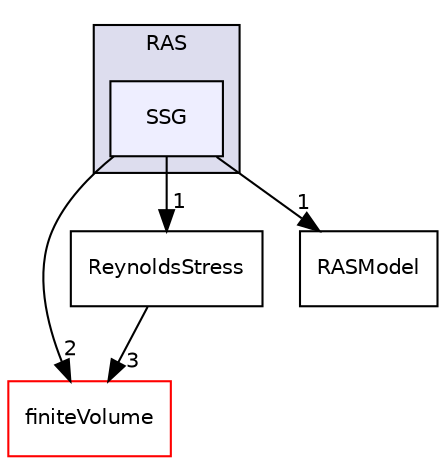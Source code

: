 digraph "src/TurbulenceModels/turbulenceModels/RAS/SSG" {
  bgcolor=transparent;
  compound=true
  node [ fontsize="10", fontname="Helvetica"];
  edge [ labelfontsize="10", labelfontname="Helvetica"];
  subgraph clusterdir_adfb94148fb30832cafb0debb79458ba {
    graph [ bgcolor="#ddddee", pencolor="black", label="RAS" fontname="Helvetica", fontsize="10", URL="dir_adfb94148fb30832cafb0debb79458ba.html"]
  dir_1b9f963ce4828ec536a07906761b6417 [shape=box, label="SSG", style="filled", fillcolor="#eeeeff", pencolor="black", URL="dir_1b9f963ce4828ec536a07906761b6417.html"];
  }
  dir_9bd15774b555cf7259a6fa18f99fe99b [shape=box label="finiteVolume" color="red" URL="dir_9bd15774b555cf7259a6fa18f99fe99b.html"];
  dir_a67c08fbd1e754f82bdfbdb2e52c41bb [shape=box label="ReynoldsStress" URL="dir_a67c08fbd1e754f82bdfbdb2e52c41bb.html"];
  dir_695988d4b6a6c12df1635b93ccab0d53 [shape=box label="RASModel" URL="dir_695988d4b6a6c12df1635b93ccab0d53.html"];
  dir_a67c08fbd1e754f82bdfbdb2e52c41bb->dir_9bd15774b555cf7259a6fa18f99fe99b [headlabel="3", labeldistance=1.5 headhref="dir_003179_000867.html"];
  dir_1b9f963ce4828ec536a07906761b6417->dir_9bd15774b555cf7259a6fa18f99fe99b [headlabel="2", labeldistance=1.5 headhref="dir_003177_000867.html"];
  dir_1b9f963ce4828ec536a07906761b6417->dir_a67c08fbd1e754f82bdfbdb2e52c41bb [headlabel="1", labeldistance=1.5 headhref="dir_003177_003179.html"];
  dir_1b9f963ce4828ec536a07906761b6417->dir_695988d4b6a6c12df1635b93ccab0d53 [headlabel="1", labeldistance=1.5 headhref="dir_003177_003173.html"];
}
